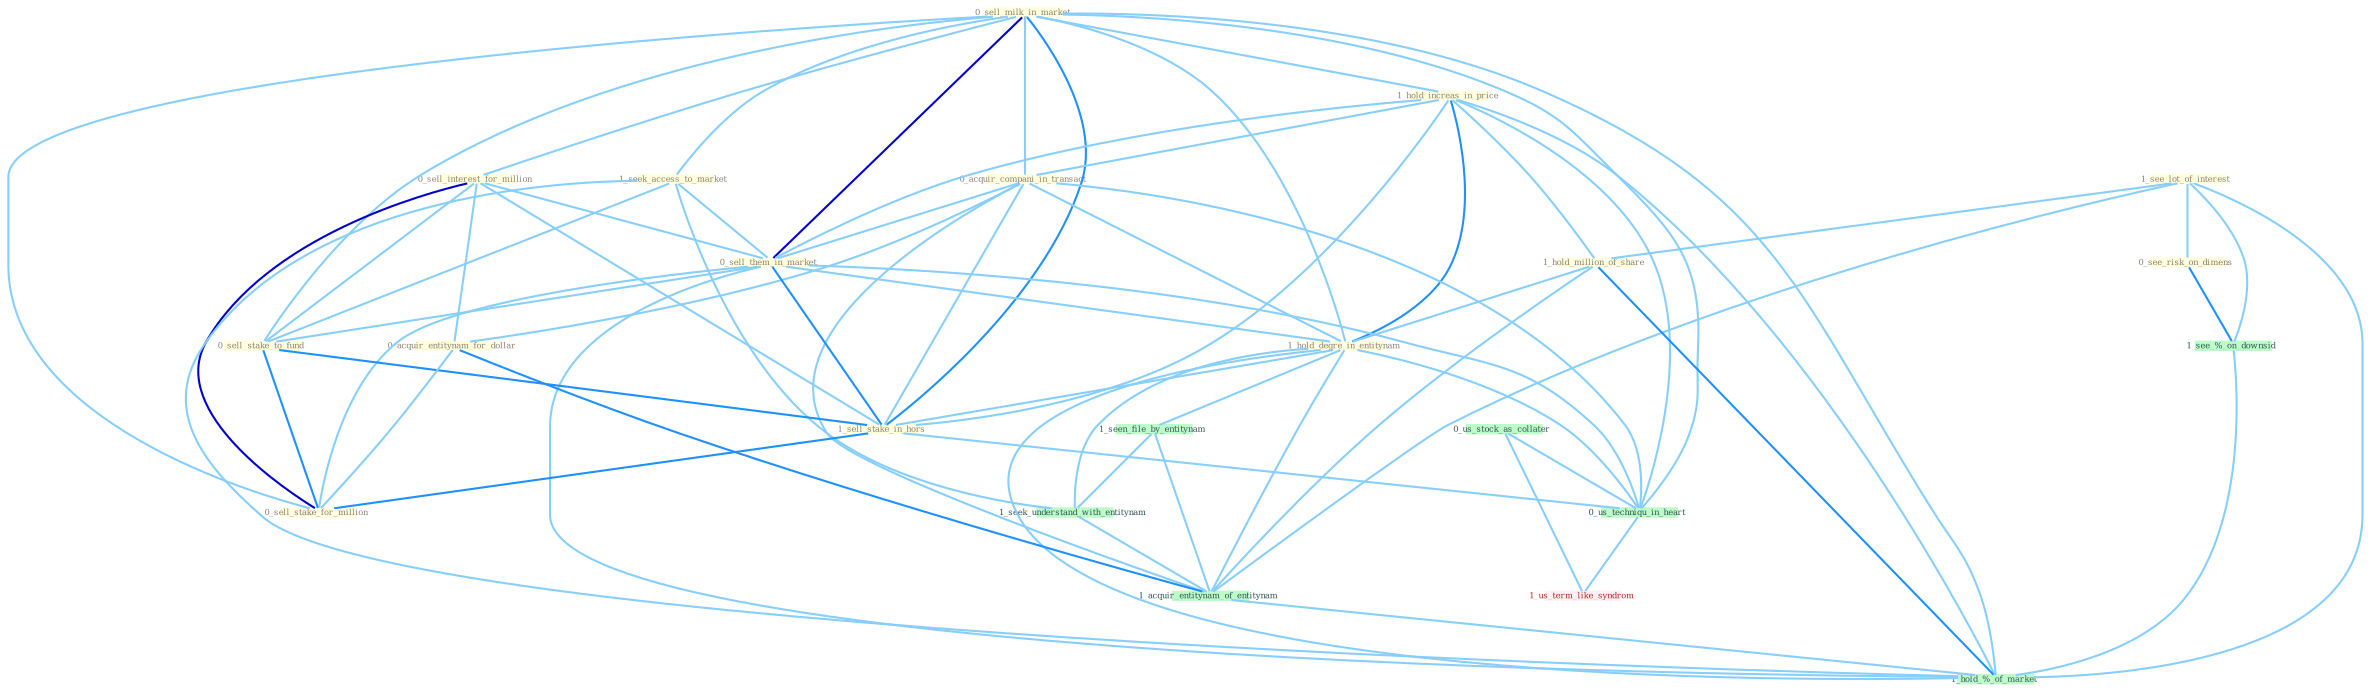 Graph G{ 
    node
    [shape=polygon,style=filled,width=.5,height=.06,color="#BDFCC9",fixedsize=true,fontsize=4,
    fontcolor="#2f4f4f"];
    {node
    [color="#ffffe0", fontcolor="#8b7d6b"] "0_sell_milk_in_market " "0_sell_interest_for_million " "1_hold_increas_in_price " "0_acquir_compani_in_transact " "1_seek_access_to_market " "1_see_lot_of_interest " "1_hold_million_of_share " "0_sell_them_in_market " "0_sell_stake_to_fund " "1_hold_degre_in_entitynam " "1_sell_stake_in_hors " "0_acquir_entitynam_for_dollar " "0_sell_stake_for_million " "0_see_risk_on_dimens "}
{node [color="#fff0f5", fontcolor="#b22222"] "1_us_term_like_syndrom "}
edge [color="#B0E2FF"];

	"0_sell_milk_in_market " -- "0_sell_interest_for_million " [w="1", color="#87cefa" ];
	"0_sell_milk_in_market " -- "1_hold_increas_in_price " [w="1", color="#87cefa" ];
	"0_sell_milk_in_market " -- "0_acquir_compani_in_transact " [w="1", color="#87cefa" ];
	"0_sell_milk_in_market " -- "1_seek_access_to_market " [w="1", color="#87cefa" ];
	"0_sell_milk_in_market " -- "0_sell_them_in_market " [w="3", color="#0000cd" , len=0.6];
	"0_sell_milk_in_market " -- "0_sell_stake_to_fund " [w="1", color="#87cefa" ];
	"0_sell_milk_in_market " -- "1_hold_degre_in_entitynam " [w="1", color="#87cefa" ];
	"0_sell_milk_in_market " -- "1_sell_stake_in_hors " [w="2", color="#1e90ff" , len=0.8];
	"0_sell_milk_in_market " -- "0_sell_stake_for_million " [w="1", color="#87cefa" ];
	"0_sell_milk_in_market " -- "0_us_techniqu_in_heart " [w="1", color="#87cefa" ];
	"0_sell_milk_in_market " -- "1_hold_%_of_market " [w="1", color="#87cefa" ];
	"0_sell_interest_for_million " -- "0_sell_them_in_market " [w="1", color="#87cefa" ];
	"0_sell_interest_for_million " -- "0_sell_stake_to_fund " [w="1", color="#87cefa" ];
	"0_sell_interest_for_million " -- "1_sell_stake_in_hors " [w="1", color="#87cefa" ];
	"0_sell_interest_for_million " -- "0_acquir_entitynam_for_dollar " [w="1", color="#87cefa" ];
	"0_sell_interest_for_million " -- "0_sell_stake_for_million " [w="3", color="#0000cd" , len=0.6];
	"1_hold_increas_in_price " -- "0_acquir_compani_in_transact " [w="1", color="#87cefa" ];
	"1_hold_increas_in_price " -- "1_hold_million_of_share " [w="1", color="#87cefa" ];
	"1_hold_increas_in_price " -- "0_sell_them_in_market " [w="1", color="#87cefa" ];
	"1_hold_increas_in_price " -- "1_hold_degre_in_entitynam " [w="2", color="#1e90ff" , len=0.8];
	"1_hold_increas_in_price " -- "1_sell_stake_in_hors " [w="1", color="#87cefa" ];
	"1_hold_increas_in_price " -- "0_us_techniqu_in_heart " [w="1", color="#87cefa" ];
	"1_hold_increas_in_price " -- "1_hold_%_of_market " [w="1", color="#87cefa" ];
	"0_acquir_compani_in_transact " -- "0_sell_them_in_market " [w="1", color="#87cefa" ];
	"0_acquir_compani_in_transact " -- "1_hold_degre_in_entitynam " [w="1", color="#87cefa" ];
	"0_acquir_compani_in_transact " -- "1_sell_stake_in_hors " [w="1", color="#87cefa" ];
	"0_acquir_compani_in_transact " -- "0_acquir_entitynam_for_dollar " [w="1", color="#87cefa" ];
	"0_acquir_compani_in_transact " -- "1_acquir_entitynam_of_entitynam " [w="1", color="#87cefa" ];
	"0_acquir_compani_in_transact " -- "0_us_techniqu_in_heart " [w="1", color="#87cefa" ];
	"1_seek_access_to_market " -- "0_sell_them_in_market " [w="1", color="#87cefa" ];
	"1_seek_access_to_market " -- "0_sell_stake_to_fund " [w="1", color="#87cefa" ];
	"1_seek_access_to_market " -- "1_seek_understand_with_entitynam " [w="1", color="#87cefa" ];
	"1_seek_access_to_market " -- "1_hold_%_of_market " [w="1", color="#87cefa" ];
	"1_see_lot_of_interest " -- "1_hold_million_of_share " [w="1", color="#87cefa" ];
	"1_see_lot_of_interest " -- "0_see_risk_on_dimens " [w="1", color="#87cefa" ];
	"1_see_lot_of_interest " -- "1_acquir_entitynam_of_entitynam " [w="1", color="#87cefa" ];
	"1_see_lot_of_interest " -- "1_see_%_on_downsid " [w="1", color="#87cefa" ];
	"1_see_lot_of_interest " -- "1_hold_%_of_market " [w="1", color="#87cefa" ];
	"1_hold_million_of_share " -- "1_hold_degre_in_entitynam " [w="1", color="#87cefa" ];
	"1_hold_million_of_share " -- "1_acquir_entitynam_of_entitynam " [w="1", color="#87cefa" ];
	"1_hold_million_of_share " -- "1_hold_%_of_market " [w="2", color="#1e90ff" , len=0.8];
	"0_sell_them_in_market " -- "0_sell_stake_to_fund " [w="1", color="#87cefa" ];
	"0_sell_them_in_market " -- "1_hold_degre_in_entitynam " [w="1", color="#87cefa" ];
	"0_sell_them_in_market " -- "1_sell_stake_in_hors " [w="2", color="#1e90ff" , len=0.8];
	"0_sell_them_in_market " -- "0_sell_stake_for_million " [w="1", color="#87cefa" ];
	"0_sell_them_in_market " -- "0_us_techniqu_in_heart " [w="1", color="#87cefa" ];
	"0_sell_them_in_market " -- "1_hold_%_of_market " [w="1", color="#87cefa" ];
	"0_sell_stake_to_fund " -- "1_sell_stake_in_hors " [w="2", color="#1e90ff" , len=0.8];
	"0_sell_stake_to_fund " -- "0_sell_stake_for_million " [w="2", color="#1e90ff" , len=0.8];
	"1_hold_degre_in_entitynam " -- "1_sell_stake_in_hors " [w="1", color="#87cefa" ];
	"1_hold_degre_in_entitynam " -- "1_seen_file_by_entitynam " [w="1", color="#87cefa" ];
	"1_hold_degre_in_entitynam " -- "1_seek_understand_with_entitynam " [w="1", color="#87cefa" ];
	"1_hold_degre_in_entitynam " -- "1_acquir_entitynam_of_entitynam " [w="1", color="#87cefa" ];
	"1_hold_degre_in_entitynam " -- "0_us_techniqu_in_heart " [w="1", color="#87cefa" ];
	"1_hold_degre_in_entitynam " -- "1_hold_%_of_market " [w="1", color="#87cefa" ];
	"1_sell_stake_in_hors " -- "0_sell_stake_for_million " [w="2", color="#1e90ff" , len=0.8];
	"1_sell_stake_in_hors " -- "0_us_techniqu_in_heart " [w="1", color="#87cefa" ];
	"0_acquir_entitynam_for_dollar " -- "0_sell_stake_for_million " [w="1", color="#87cefa" ];
	"0_acquir_entitynam_for_dollar " -- "1_acquir_entitynam_of_entitynam " [w="2", color="#1e90ff" , len=0.8];
	"0_see_risk_on_dimens " -- "1_see_%_on_downsid " [w="2", color="#1e90ff" , len=0.8];
	"1_seen_file_by_entitynam " -- "1_seek_understand_with_entitynam " [w="1", color="#87cefa" ];
	"1_seen_file_by_entitynam " -- "1_acquir_entitynam_of_entitynam " [w="1", color="#87cefa" ];
	"0_us_stock_as_collater " -- "0_us_techniqu_in_heart " [w="1", color="#87cefa" ];
	"0_us_stock_as_collater " -- "1_us_term_like_syndrom " [w="1", color="#87cefa" ];
	"1_seek_understand_with_entitynam " -- "1_acquir_entitynam_of_entitynam " [w="1", color="#87cefa" ];
	"1_acquir_entitynam_of_entitynam " -- "1_hold_%_of_market " [w="1", color="#87cefa" ];
	"0_us_techniqu_in_heart " -- "1_us_term_like_syndrom " [w="1", color="#87cefa" ];
	"1_see_%_on_downsid " -- "1_hold_%_of_market " [w="1", color="#87cefa" ];
}